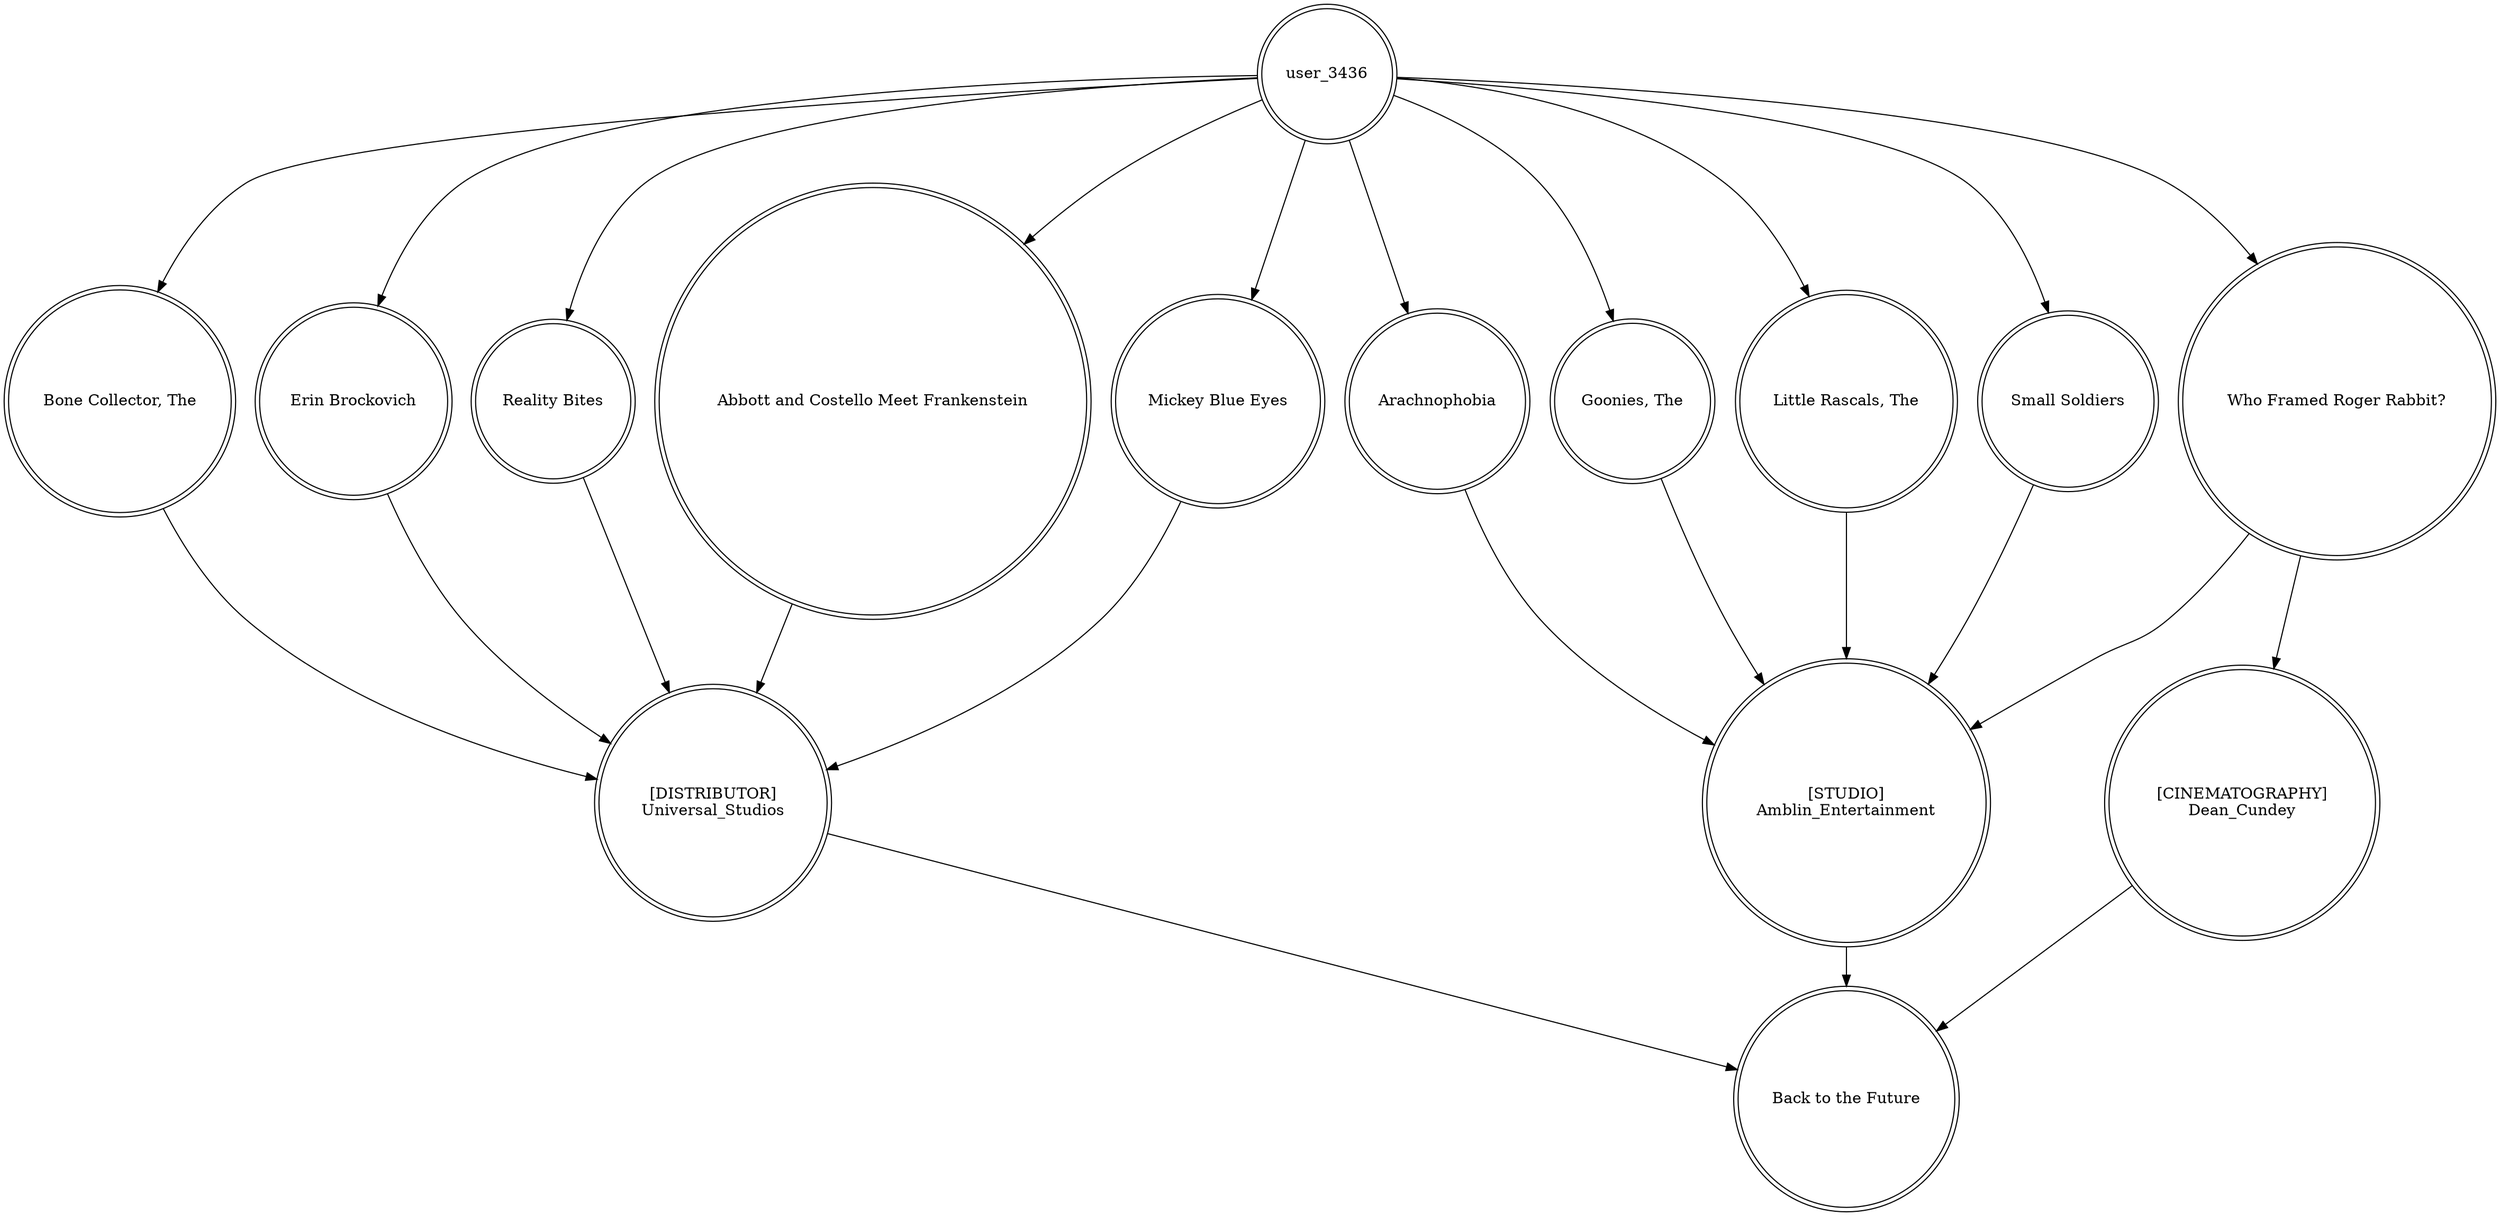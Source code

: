 digraph finite_state_machine {
	node [shape=doublecircle]
	"[DISTRIBUTOR]
Universal_Studios" -> "Back to the Future"
	"Bone Collector, The" -> "[DISTRIBUTOR]
Universal_Studios"
	user_3436 -> "Bone Collector, The"
	Arachnophobia -> "[STUDIO]
Amblin_Entertainment"
	"Goonies, The" -> "[STUDIO]
Amblin_Entertainment"
	user_3436 -> "Goonies, The"
	"Erin Brockovich" -> "[DISTRIBUTOR]
Universal_Studios"
	user_3436 -> "Little Rascals, The"
	user_3436 -> "Reality Bites"
	user_3436 -> "Who Framed Roger Rabbit?"
	"Abbott and Costello Meet Frankenstein" -> "[DISTRIBUTOR]
Universal_Studios"
	user_3436 -> "Abbott and Costello Meet Frankenstein"
	"Reality Bites" -> "[DISTRIBUTOR]
Universal_Studios"
	"Little Rascals, The" -> "[STUDIO]
Amblin_Entertainment"
	"[CINEMATOGRAPHY]
Dean_Cundey" -> "Back to the Future"
	"Who Framed Roger Rabbit?" -> "[CINEMATOGRAPHY]
Dean_Cundey"
	user_3436 -> "Mickey Blue Eyes"
	user_3436 -> "Erin Brockovich"
	"Who Framed Roger Rabbit?" -> "[STUDIO]
Amblin_Entertainment"
	"Small Soldiers" -> "[STUDIO]
Amblin_Entertainment"
	"[STUDIO]
Amblin_Entertainment" -> "Back to the Future"
	"Mickey Blue Eyes" -> "[DISTRIBUTOR]
Universal_Studios"
	user_3436 -> "Small Soldiers"
	user_3436 -> Arachnophobia
}
